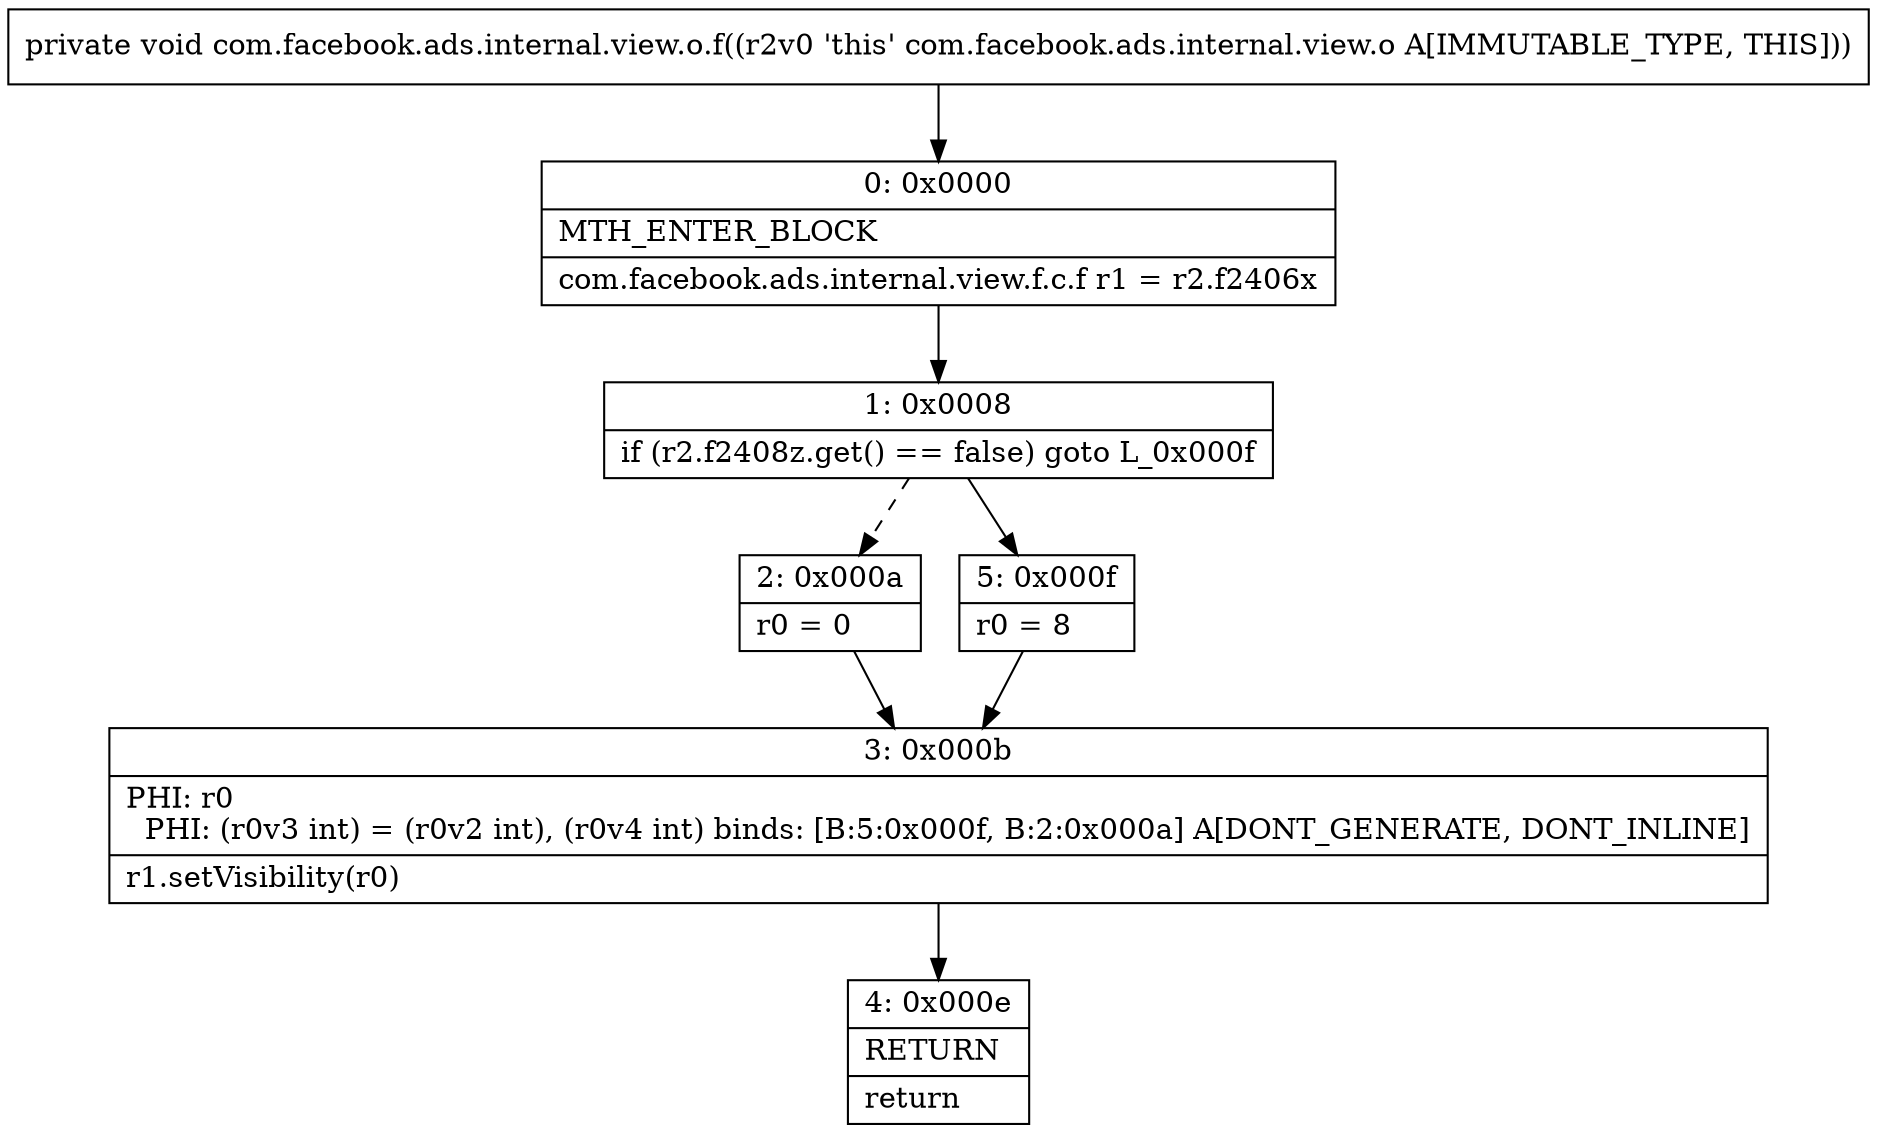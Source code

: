 digraph "CFG forcom.facebook.ads.internal.view.o.f()V" {
Node_0 [shape=record,label="{0\:\ 0x0000|MTH_ENTER_BLOCK\l|com.facebook.ads.internal.view.f.c.f r1 = r2.f2406x\l}"];
Node_1 [shape=record,label="{1\:\ 0x0008|if (r2.f2408z.get() == false) goto L_0x000f\l}"];
Node_2 [shape=record,label="{2\:\ 0x000a|r0 = 0\l}"];
Node_3 [shape=record,label="{3\:\ 0x000b|PHI: r0 \l  PHI: (r0v3 int) = (r0v2 int), (r0v4 int) binds: [B:5:0x000f, B:2:0x000a] A[DONT_GENERATE, DONT_INLINE]\l|r1.setVisibility(r0)\l}"];
Node_4 [shape=record,label="{4\:\ 0x000e|RETURN\l|return\l}"];
Node_5 [shape=record,label="{5\:\ 0x000f|r0 = 8\l}"];
MethodNode[shape=record,label="{private void com.facebook.ads.internal.view.o.f((r2v0 'this' com.facebook.ads.internal.view.o A[IMMUTABLE_TYPE, THIS])) }"];
MethodNode -> Node_0;
Node_0 -> Node_1;
Node_1 -> Node_2[style=dashed];
Node_1 -> Node_5;
Node_2 -> Node_3;
Node_3 -> Node_4;
Node_5 -> Node_3;
}

